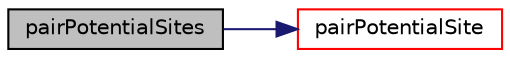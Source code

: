 digraph "pairPotentialSites"
{
  bgcolor="transparent";
  edge [fontname="Helvetica",fontsize="10",labelfontname="Helvetica",labelfontsize="10"];
  node [fontname="Helvetica",fontsize="10",shape=record];
  rankdir="LR";
  Node1 [label="pairPotentialSites",height=0.2,width=0.4,color="black", fillcolor="grey75", style="filled", fontcolor="black"];
  Node1 -> Node2 [color="midnightblue",fontsize="10",style="solid",fontname="Helvetica"];
  Node2 [label="pairPotentialSite",height=0.2,width=0.4,color="red",URL="$a00379.html#a34f7f0d7be4b5329ce09910fd7871d43"];
}
